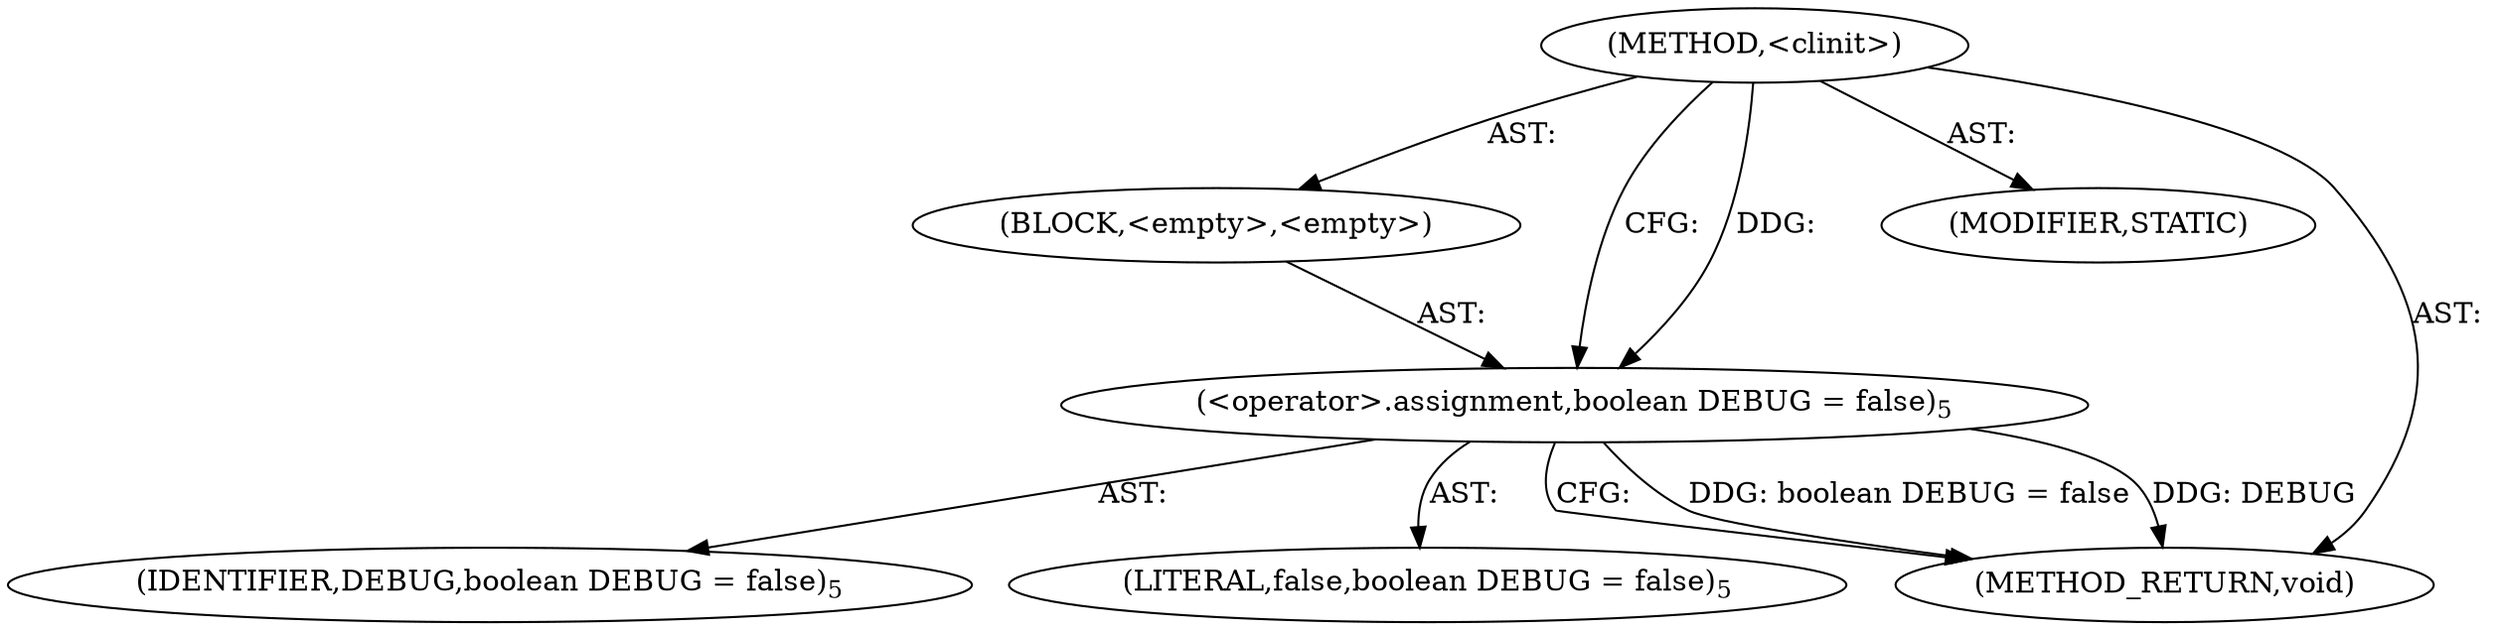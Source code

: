 digraph "&lt;clinit&gt;" {  
"41" [label = <(METHOD,&lt;clinit&gt;)> ]
"42" [label = <(BLOCK,&lt;empty&gt;,&lt;empty&gt;)> ]
"43" [label = <(&lt;operator&gt;.assignment,boolean DEBUG = false)<SUB>5</SUB>> ]
"44" [label = <(IDENTIFIER,DEBUG,boolean DEBUG = false)<SUB>5</SUB>> ]
"45" [label = <(LITERAL,false,boolean DEBUG = false)<SUB>5</SUB>> ]
"46" [label = <(MODIFIER,STATIC)> ]
"47" [label = <(METHOD_RETURN,void)> ]
  "41" -> "42"  [ label = "AST: "] 
  "41" -> "46"  [ label = "AST: "] 
  "41" -> "47"  [ label = "AST: "] 
  "42" -> "43"  [ label = "AST: "] 
  "43" -> "44"  [ label = "AST: "] 
  "43" -> "45"  [ label = "AST: "] 
  "43" -> "47"  [ label = "CFG: "] 
  "41" -> "43"  [ label = "CFG: "] 
  "43" -> "47"  [ label = "DDG: boolean DEBUG = false"] 
  "43" -> "47"  [ label = "DDG: DEBUG"] 
  "41" -> "43"  [ label = "DDG: "] 
}
